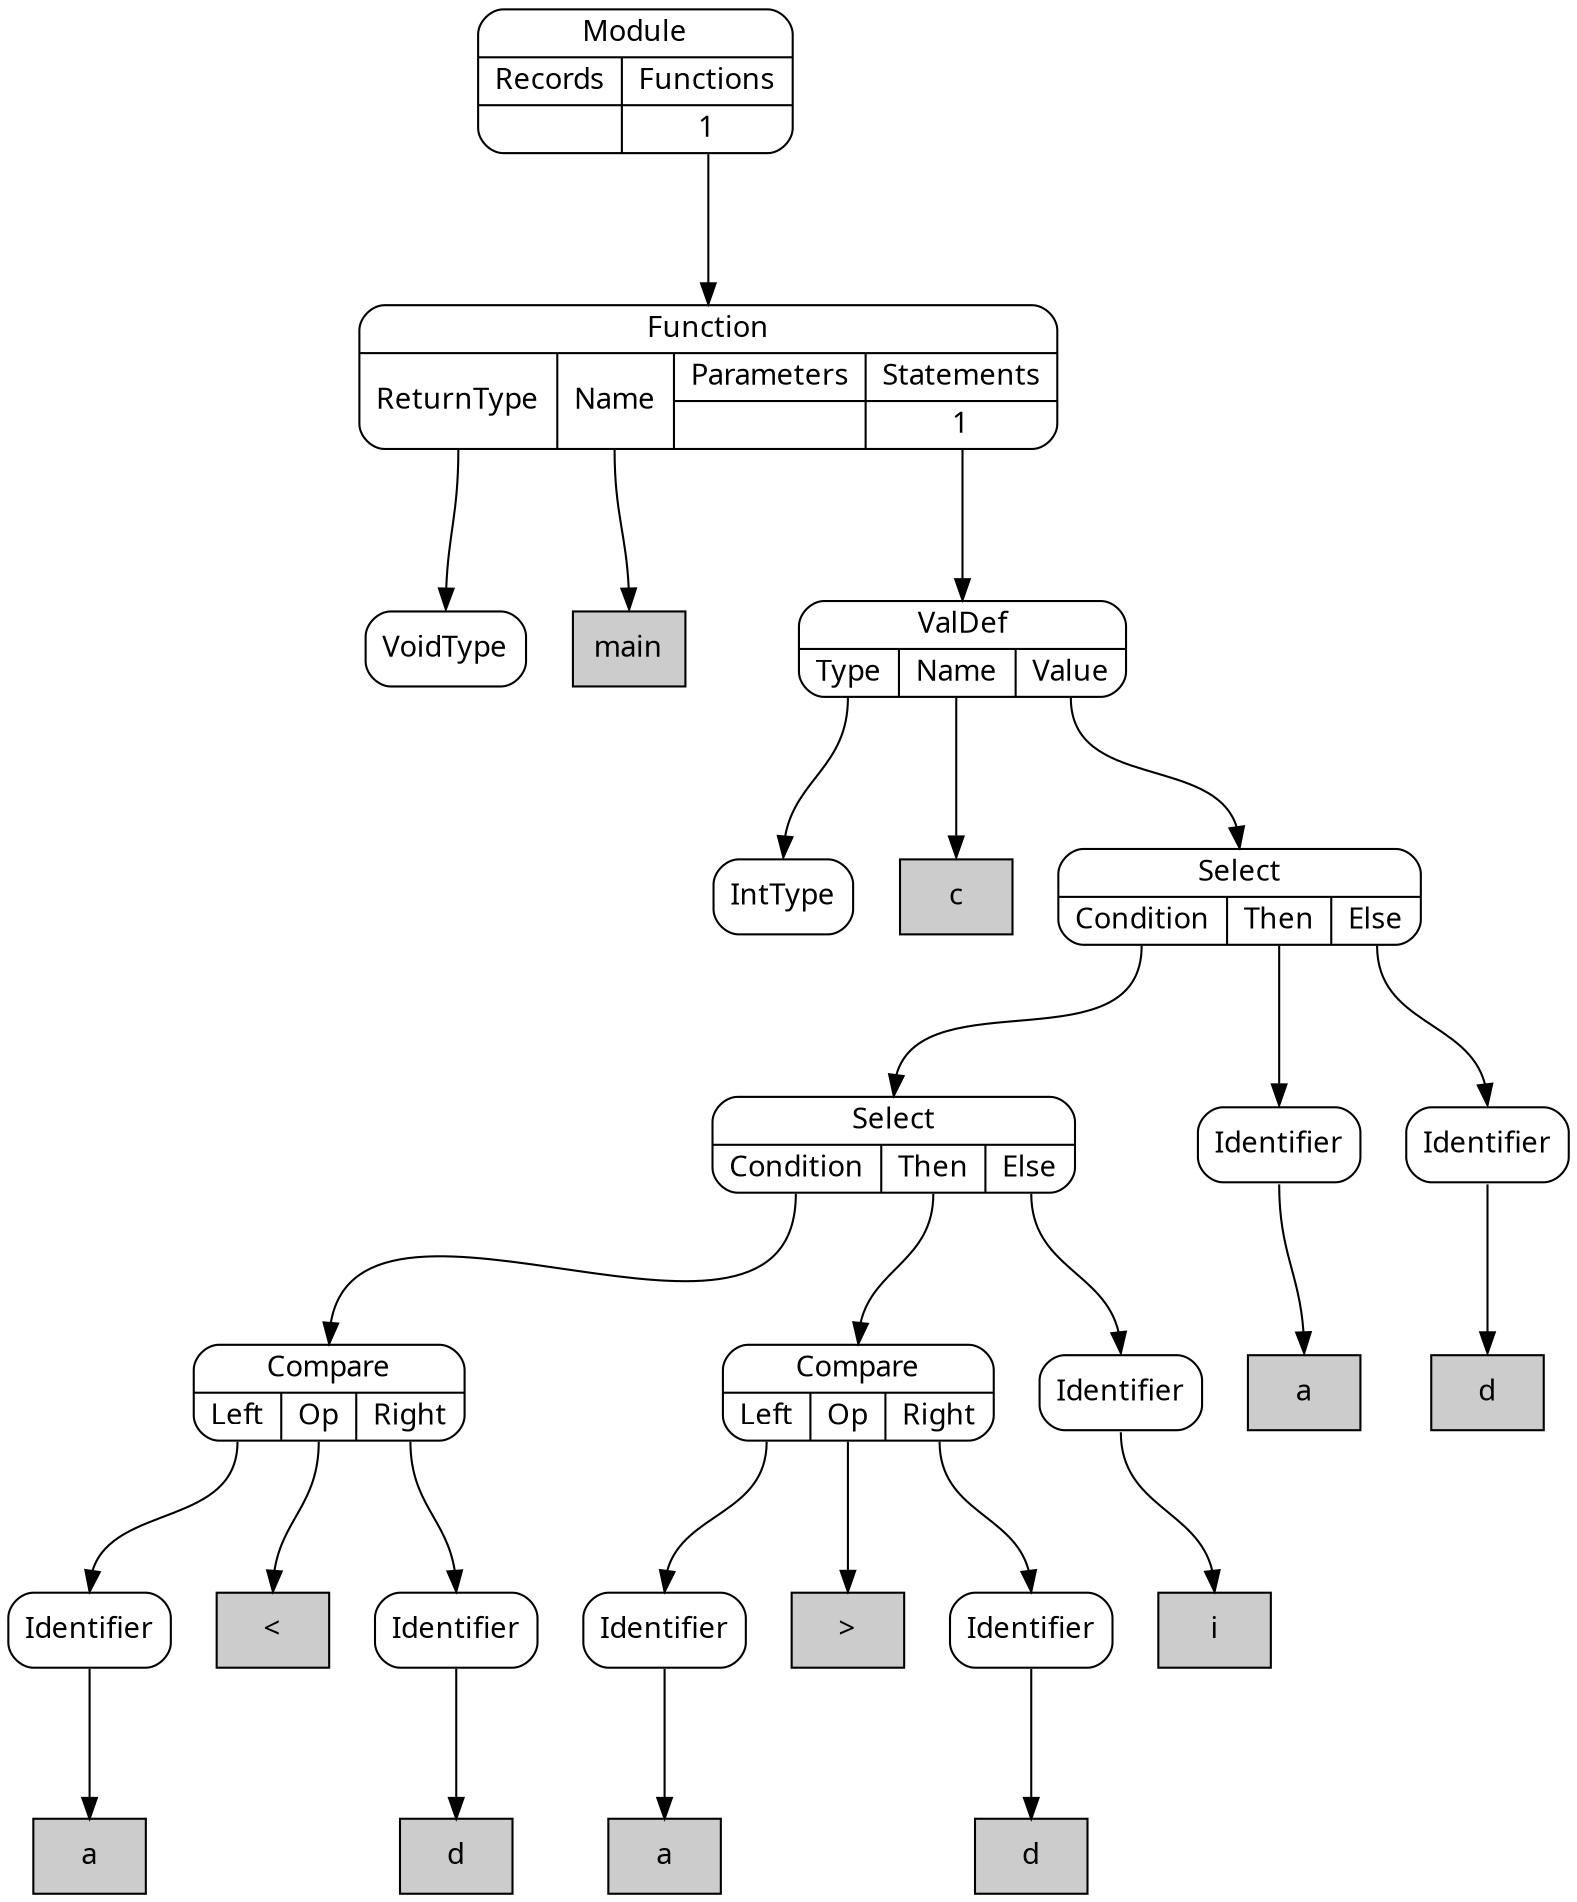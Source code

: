 digraph {
node [shape=Mrecord, style=filled, fillcolor=white, fontname="Calibri"];
graph [ordering=out, nodesep=0.3, ranksep=1];

# SimpleNode VoidType
node0 [label="VoidType", tooltip="VoidType"]

# DeclarationLiteral main
node1 [shape=box, label="main", fillcolor="#cccccc", tooltip="main"]

# SimpleNode IntType
node2 [label="IntType", tooltip="IntType"]

# DeclarationLiteral c
node3 [shape=box, label="c", fillcolor="#cccccc", tooltip="c"]

# ReferenceLiteral a
node4 [shape=box, label="a", fillcolor="#cccccc", tooltip="a"]

# SimpleNode Identifier
node5:s -> node4:n
node5 [label="Identifier", tooltip="Identifier"]

# Literal <
node6 [shape=box, label="<", fillcolor="#cccccc", tooltip="<"]

# ReferenceLiteral d
node7 [shape=box, label="d", fillcolor="#cccccc", tooltip="d"]

# SimpleNode Identifier
node8:s -> node7:n
node8 [label="Identifier", tooltip="Identifier"]

# PortNode Compare
node9:p0:s -> node5:n
node9:p1:s -> node6:n
node9:p2:s -> node8:n
node9 [label="{Compare|{<p0>Left|<p1>Op|<p2>Right}}", tooltip="Compare"]

# ReferenceLiteral a
node10 [shape=box, label="a", fillcolor="#cccccc", tooltip="a"]

# SimpleNode Identifier
node11:s -> node10:n
node11 [label="Identifier", tooltip="Identifier"]

# Literal >
node12 [shape=box, label=">", fillcolor="#cccccc", tooltip=">"]

# ReferenceLiteral d
node13 [shape=box, label="d", fillcolor="#cccccc", tooltip="d"]

# SimpleNode Identifier
node14:s -> node13:n
node14 [label="Identifier", tooltip="Identifier"]

# PortNode Compare
node15:p0:s -> node11:n
node15:p1:s -> node12:n
node15:p2:s -> node14:n
node15 [label="{Compare|{<p0>Left|<p1>Op|<p2>Right}}", tooltip="Compare"]

# ReferenceLiteral i
node16 [shape=box, label="i", fillcolor="#cccccc", tooltip="i"]

# SimpleNode Identifier
node17:s -> node16:n
node17 [label="Identifier", tooltip="Identifier"]

# PortNode Select
node18:p0:s -> node9:n
node18:p1:s -> node15:n
node18:p2:s -> node17:n
node18 [label="{Select|{<p0>Condition|<p1>Then|<p2>Else}}", tooltip="Select"]

# ReferenceLiteral a
node19 [shape=box, label="a", fillcolor="#cccccc", tooltip="a"]

# SimpleNode Identifier
node20:s -> node19:n
node20 [label="Identifier", tooltip="Identifier"]

# ReferenceLiteral d
node21 [shape=box, label="d", fillcolor="#cccccc", tooltip="d"]

# SimpleNode Identifier
node22:s -> node21:n
node22 [label="Identifier", tooltip="Identifier"]

# PortNode Select
node23:p0:s -> node18:n
node23:p1:s -> node20:n
node23:p2:s -> node22:n
node23 [label="{Select|{<p0>Condition|<p1>Then|<p2>Else}}", tooltip="Select"]

# PortNode ValDef
node24:p0:s -> node2:n
node24:p1:s -> node3:n
node24:p2:s -> node23:n
node24 [label="{ValDef|{<p0>Type|<p1>Name|<p2>Value}}", tooltip="ValDef"]

# PortNode Function
node25:p0:s -> node0:n
node25:p1:s -> node1:n
node25:p3_0:s -> node24:n
node25 [label="{Function|{<p0>ReturnType|<p1>Name|{Parameters|{}}|{Statements|{<p3_0>1}}}}", tooltip="Function"]

# PortNode Module
node26:p1_0:s -> node25:n
node26 [label="{Module|{{Records|{}}|{Functions|{<p1_0>1}}}}", tooltip="Module"]

}
